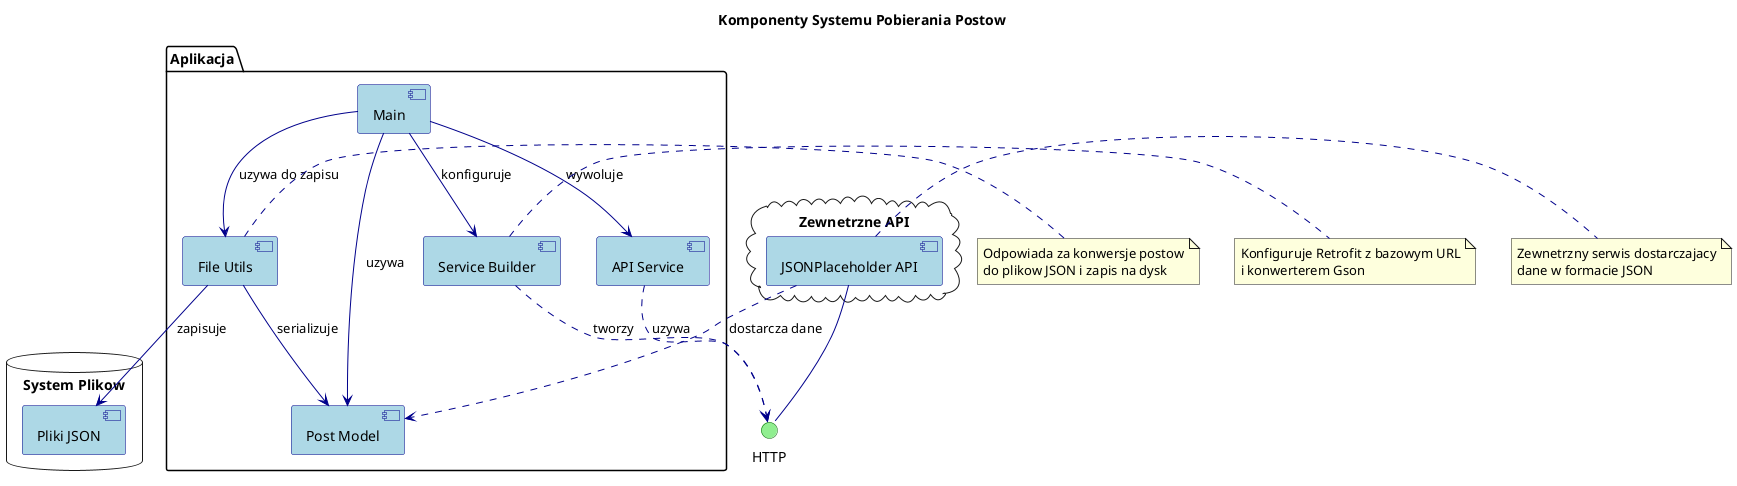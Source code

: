 @startuml Component Diagram

skinparam componentStyle uml2
skinparam componentBackgroundColor LightBlue
skinparam componentBorderColor DarkBlue
skinparam interfaceBackgroundColor LightGreen
skinparam interfaceBorderColor DarkGreen
skinparam arrowColor DarkBlue

title "Komponenty Systemu Pobierania Postow"

package "Aplikacja" {
  [Main] as Main
  [Post Model] as PostModel
  [API Service] as ApiService
  [Service Builder] as ServiceBuilder
  [File Utils] as FileUtils
}

cloud "Zewnetrzne API" {
  [JSONPlaceholder API] as JsonApi
}

database "System Plikow" {
  [Pliki JSON] as JsonFiles
}

interface "HTTP" as HttpInterface

ServiceBuilder ..> HttpInterface : tworzy
ApiService ..> HttpInterface : uzywa
HttpInterface -- JsonApi

Main --> PostModel : uzywa
Main --> ApiService : wywoluje
Main --> ServiceBuilder : konfiguruje
Main --> FileUtils : uzywa do zapisu

FileUtils --> PostModel : serializuje
FileUtils --> JsonFiles : zapisuje

JsonApi ..> PostModel : dostarcza dane

note right of JsonApi
  Zewnetrzny serwis dostarczajacy
  dane w formacie JSON
end note

note right of FileUtils
  Odpowiada za konwersje postow
  do plikow JSON i zapis na dysk
end note

note right of ServiceBuilder
  Konfiguruje Retrofit z bazowym URL
  i konwerterem Gson
end note

@enduml 